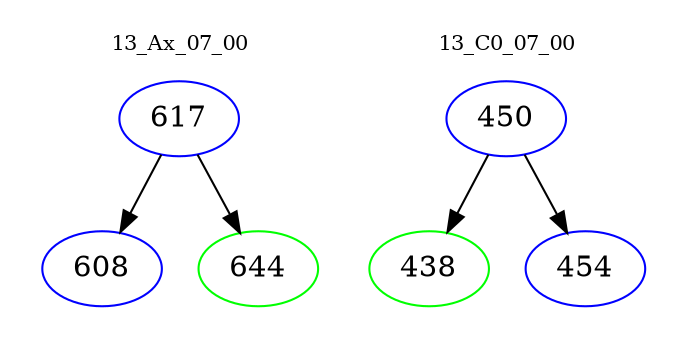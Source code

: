 digraph{
subgraph cluster_0 {
color = white
label = "13_Ax_07_00";
fontsize=10;
T0_617 [label="617", color="blue"]
T0_617 -> T0_608 [color="black"]
T0_608 [label="608", color="blue"]
T0_617 -> T0_644 [color="black"]
T0_644 [label="644", color="green"]
}
subgraph cluster_1 {
color = white
label = "13_C0_07_00";
fontsize=10;
T1_450 [label="450", color="blue"]
T1_450 -> T1_438 [color="black"]
T1_438 [label="438", color="green"]
T1_450 -> T1_454 [color="black"]
T1_454 [label="454", color="blue"]
}
}
